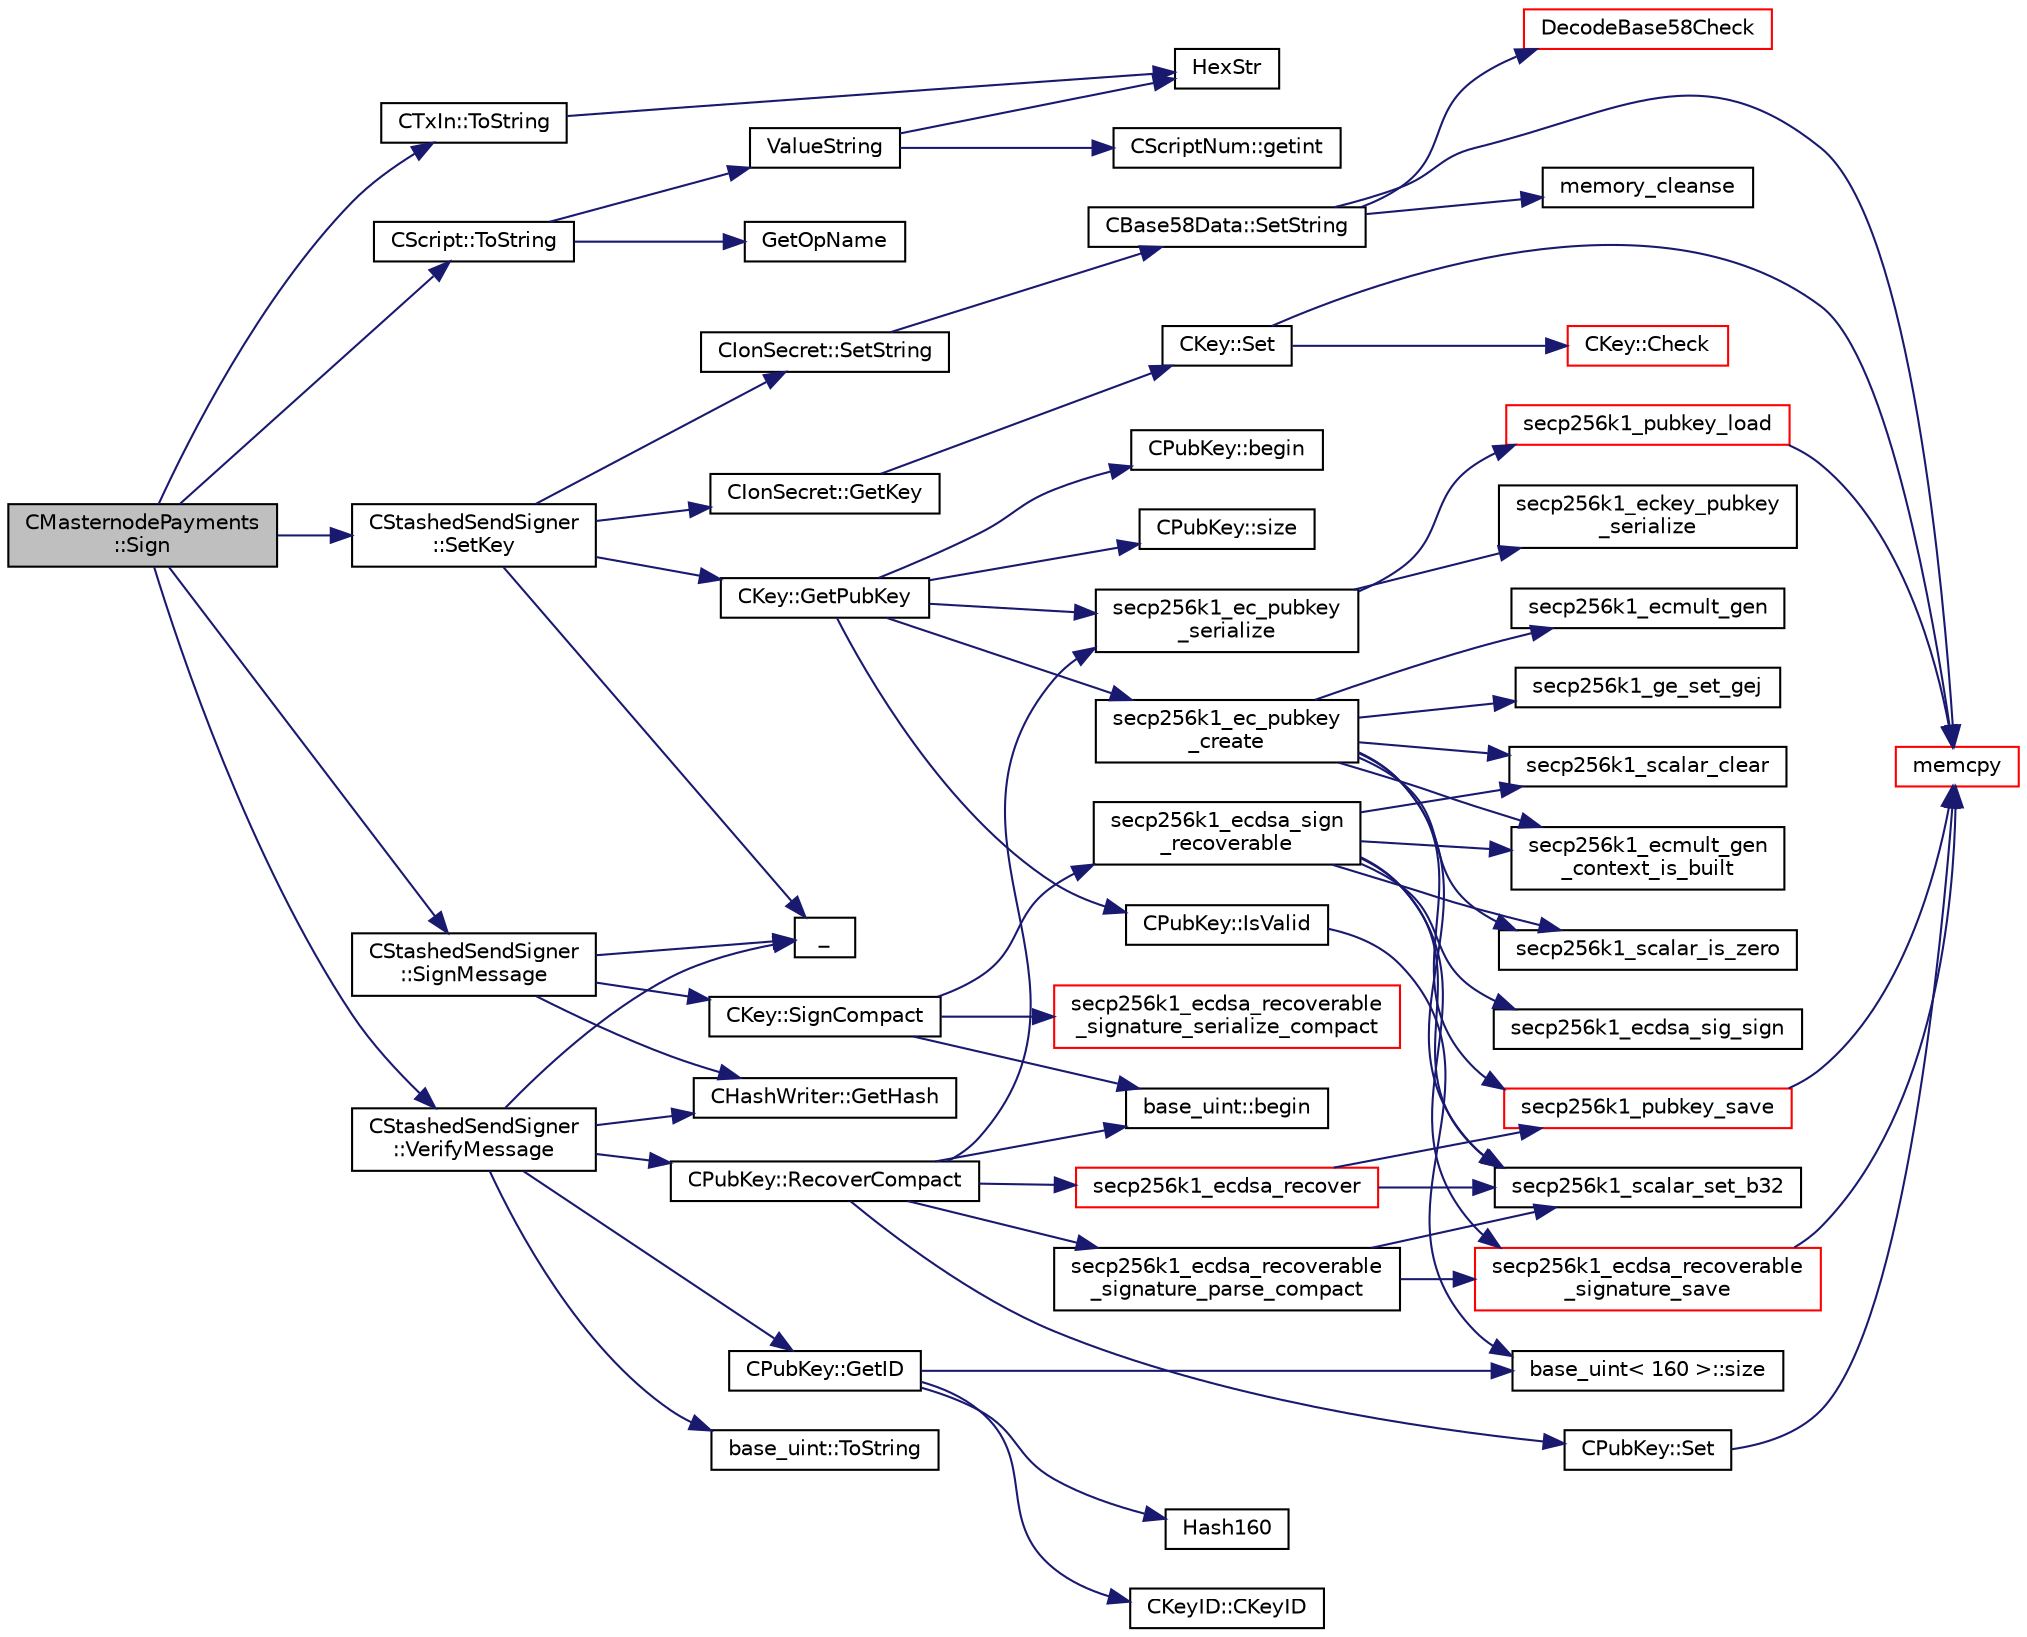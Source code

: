 digraph "CMasternodePayments::Sign"
{
  edge [fontname="Helvetica",fontsize="10",labelfontname="Helvetica",labelfontsize="10"];
  node [fontname="Helvetica",fontsize="10",shape=record];
  rankdir="LR";
  Node887 [label="CMasternodePayments\l::Sign",height=0.2,width=0.4,color="black", fillcolor="grey75", style="filled", fontcolor="black"];
  Node887 -> Node888 [color="midnightblue",fontsize="10",style="solid",fontname="Helvetica"];
  Node888 [label="CTxIn::ToString",height=0.2,width=0.4,color="black", fillcolor="white", style="filled",URL="$de/da8/class_c_tx_in.html#a9f3dcba8a979ca7007448f8ad1d3c4c1"];
  Node888 -> Node889 [color="midnightblue",fontsize="10",style="solid",fontname="Helvetica"];
  Node889 [label="HexStr",height=0.2,width=0.4,color="black", fillcolor="white", style="filled",URL="$d8/d3c/util_8h.html#ace13a819ca4e98c22847d26b3b357e75"];
  Node887 -> Node890 [color="midnightblue",fontsize="10",style="solid",fontname="Helvetica"];
  Node890 [label="CScript::ToString",height=0.2,width=0.4,color="black", fillcolor="white", style="filled",URL="$d9/d4b/class_c_script.html#a75ea7216fa3b083fe7efffe72704c3b7"];
  Node890 -> Node891 [color="midnightblue",fontsize="10",style="solid",fontname="Helvetica"];
  Node891 [label="ValueString",height=0.2,width=0.4,color="black", fillcolor="white", style="filled",URL="$dd/d0f/script_8cpp.html#ab545c0a3638ba9151370e91fac78f48d"];
  Node891 -> Node892 [color="midnightblue",fontsize="10",style="solid",fontname="Helvetica"];
  Node892 [label="CScriptNum::getint",height=0.2,width=0.4,color="black", fillcolor="white", style="filled",URL="$d8/d95/class_c_script_num.html#ae205465ff5e3cfef3f2f6d29d3ee250d"];
  Node891 -> Node889 [color="midnightblue",fontsize="10",style="solid",fontname="Helvetica"];
  Node890 -> Node893 [color="midnightblue",fontsize="10",style="solid",fontname="Helvetica"];
  Node893 [label="GetOpName",height=0.2,width=0.4,color="black", fillcolor="white", style="filled",URL="$dd/d0f/script_8cpp.html#a573587022d52d3542eb6fbf5a1190489"];
  Node887 -> Node894 [color="midnightblue",fontsize="10",style="solid",fontname="Helvetica"];
  Node894 [label="CStashedSendSigner\l::SetKey",height=0.2,width=0.4,color="black", fillcolor="white", style="filled",URL="$da/d0a/class_c_stashed_send_signer.html#a706eb86a74431f151080cb9e466fe6ce",tooltip="Set the private/public key values, returns true if successful. "];
  Node894 -> Node895 [color="midnightblue",fontsize="10",style="solid",fontname="Helvetica"];
  Node895 [label="CIonSecret::SetString",height=0.2,width=0.4,color="black", fillcolor="white", style="filled",URL="$d3/d88/class_c_ion_secret.html#a0b279b6a41b2992fae7d3f70f7977f1c"];
  Node895 -> Node896 [color="midnightblue",fontsize="10",style="solid",fontname="Helvetica"];
  Node896 [label="CBase58Data::SetString",height=0.2,width=0.4,color="black", fillcolor="white", style="filled",URL="$d2/d08/class_c_base58_data.html#a250fa3bc97d03c7d87de5485c8b49b57"];
  Node896 -> Node897 [color="midnightblue",fontsize="10",style="solid",fontname="Helvetica"];
  Node897 [label="DecodeBase58Check",height=0.2,width=0.4,color="red", fillcolor="white", style="filled",URL="$db/d9c/base58_8cpp.html#ae2dc7ad63e243509e0871ec4a5890678",tooltip="Decode a base58-encoded string (psz) that includes a checksum into a byte vector (vchRet), return true if decoding is successful. "];
  Node896 -> Node901 [color="midnightblue",fontsize="10",style="solid",fontname="Helvetica"];
  Node901 [label="memcpy",height=0.2,width=0.4,color="red", fillcolor="white", style="filled",URL="$d5/d9f/glibc__compat_8cpp.html#a0f46826ab0466591e136db24394923cf"];
  Node896 -> Node904 [color="midnightblue",fontsize="10",style="solid",fontname="Helvetica"];
  Node904 [label="memory_cleanse",height=0.2,width=0.4,color="black", fillcolor="white", style="filled",URL="$da/d37/cleanse_8cpp.html#a5a4afb85dd16ecc1f6019c782db78663"];
  Node894 -> Node905 [color="midnightblue",fontsize="10",style="solid",fontname="Helvetica"];
  Node905 [label="_",height=0.2,width=0.4,color="black", fillcolor="white", style="filled",URL="$d9/d6d/ui__interface_8h.html#aad133bb6103b53cebf03fd01e2f11ba1",tooltip="Translation function: Call Translate signal on UI interface, which returns a boost::optional result..."];
  Node894 -> Node906 [color="midnightblue",fontsize="10",style="solid",fontname="Helvetica"];
  Node906 [label="CIonSecret::GetKey",height=0.2,width=0.4,color="black", fillcolor="white", style="filled",URL="$d3/d88/class_c_ion_secret.html#a5220650629f8d852bd6cffeec00df235"];
  Node906 -> Node907 [color="midnightblue",fontsize="10",style="solid",fontname="Helvetica"];
  Node907 [label="CKey::Set",height=0.2,width=0.4,color="black", fillcolor="white", style="filled",URL="$d2/d63/class_c_key.html#aaa13d5f08456bba094210c5eeabf64c8"];
  Node907 -> Node908 [color="midnightblue",fontsize="10",style="solid",fontname="Helvetica"];
  Node908 [label="CKey::Check",height=0.2,width=0.4,color="red", fillcolor="white", style="filled",URL="$d2/d63/class_c_key.html#acec869bc75fa8f4d619ab025d367a97c"];
  Node907 -> Node901 [color="midnightblue",fontsize="10",style="solid",fontname="Helvetica"];
  Node894 -> Node913 [color="midnightblue",fontsize="10",style="solid",fontname="Helvetica"];
  Node913 [label="CKey::GetPubKey",height=0.2,width=0.4,color="black", fillcolor="white", style="filled",URL="$d2/d63/class_c_key.html#aa1085c59603a62db6ec776300f250337"];
  Node913 -> Node914 [color="midnightblue",fontsize="10",style="solid",fontname="Helvetica"];
  Node914 [label="secp256k1_ec_pubkey\l_create",height=0.2,width=0.4,color="black", fillcolor="white", style="filled",URL="$d7/dd3/secp256k1_8h.html#a7438071aa8a6dc4697abe4f4659f2161",tooltip="Compute the public key for a secret key. "];
  Node914 -> Node915 [color="midnightblue",fontsize="10",style="solid",fontname="Helvetica"];
  Node915 [label="secp256k1_ecmult_gen\l_context_is_built",height=0.2,width=0.4,color="black", fillcolor="white", style="filled",URL="$d6/d76/ecmult__gen_8h.html#a9a40662d6ed2cbab43dbddc25f570f97"];
  Node914 -> Node910 [color="midnightblue",fontsize="10",style="solid",fontname="Helvetica"];
  Node910 [label="secp256k1_scalar_set_b32",height=0.2,width=0.4,color="black", fillcolor="white", style="filled",URL="$db/d94/scalar_8h.html#a25cc2d45ae1d1765d07c3313cdf46fa0",tooltip="Set a scalar from a big endian byte array. "];
  Node914 -> Node911 [color="midnightblue",fontsize="10",style="solid",fontname="Helvetica"];
  Node911 [label="secp256k1_scalar_is_zero",height=0.2,width=0.4,color="black", fillcolor="white", style="filled",URL="$db/d94/scalar_8h.html#a3f0ac84fe49a1c1f51212582a2c149d4",tooltip="Check whether a scalar equals zero. "];
  Node914 -> Node916 [color="midnightblue",fontsize="10",style="solid",fontname="Helvetica"];
  Node916 [label="secp256k1_ecmult_gen",height=0.2,width=0.4,color="black", fillcolor="white", style="filled",URL="$d6/d76/ecmult__gen_8h.html#a5ed744c720cbb0a397c8d4c42c637f24",tooltip="Multiply with the generator: R = a*G. "];
  Node914 -> Node917 [color="midnightblue",fontsize="10",style="solid",fontname="Helvetica"];
  Node917 [label="secp256k1_ge_set_gej",height=0.2,width=0.4,color="black", fillcolor="white", style="filled",URL="$d9/dd1/group_8h.html#aa511eebf8cd7419763f06555ed4fb62d",tooltip="Set a group element equal to another which is given in jacobian coordinates. "];
  Node914 -> Node918 [color="midnightblue",fontsize="10",style="solid",fontname="Helvetica"];
  Node918 [label="secp256k1_pubkey_save",height=0.2,width=0.4,color="red", fillcolor="white", style="filled",URL="$d1/d8c/secp256k1_8c.html#aa061c9c5c861017bef990e5c4653e0f4"];
  Node918 -> Node901 [color="midnightblue",fontsize="10",style="solid",fontname="Helvetica"];
  Node914 -> Node912 [color="midnightblue",fontsize="10",style="solid",fontname="Helvetica"];
  Node912 [label="secp256k1_scalar_clear",height=0.2,width=0.4,color="black", fillcolor="white", style="filled",URL="$db/d94/scalar_8h.html#ad8fb9bc2a828903963bf37806d8edd11",tooltip="Clear a scalar to prevent the leak of sensitive data. "];
  Node913 -> Node923 [color="midnightblue",fontsize="10",style="solid",fontname="Helvetica"];
  Node923 [label="secp256k1_ec_pubkey\l_serialize",height=0.2,width=0.4,color="black", fillcolor="white", style="filled",URL="$d7/dd3/secp256k1_8h.html#a34977bf00322e510e881160c421836d7",tooltip="Serialize a pubkey object into a serialized byte sequence. "];
  Node923 -> Node924 [color="midnightblue",fontsize="10",style="solid",fontname="Helvetica"];
  Node924 [label="secp256k1_pubkey_load",height=0.2,width=0.4,color="red", fillcolor="white", style="filled",URL="$d1/d8c/secp256k1_8c.html#a9966ec041e71010d1593ae2211ffb843"];
  Node924 -> Node901 [color="midnightblue",fontsize="10",style="solid",fontname="Helvetica"];
  Node923 -> Node929 [color="midnightblue",fontsize="10",style="solid",fontname="Helvetica"];
  Node929 [label="secp256k1_eckey_pubkey\l_serialize",height=0.2,width=0.4,color="black", fillcolor="white", style="filled",URL="$da/dff/eckey_8h.html#ae1f52342d70928f16c8e606da59e6aa6"];
  Node913 -> Node930 [color="midnightblue",fontsize="10",style="solid",fontname="Helvetica"];
  Node930 [label="CPubKey::begin",height=0.2,width=0.4,color="black", fillcolor="white", style="filled",URL="$da/d4e/class_c_pub_key.html#a859ab9909d68092d6d4fc739237ab358"];
  Node913 -> Node931 [color="midnightblue",fontsize="10",style="solid",fontname="Helvetica"];
  Node931 [label="CPubKey::size",height=0.2,width=0.4,color="black", fillcolor="white", style="filled",URL="$da/d4e/class_c_pub_key.html#a6bb28fcf0a5f799c69f5b7269363b309"];
  Node913 -> Node932 [color="midnightblue",fontsize="10",style="solid",fontname="Helvetica"];
  Node932 [label="CPubKey::IsValid",height=0.2,width=0.4,color="black", fillcolor="white", style="filled",URL="$da/d4e/class_c_pub_key.html#a4fa94293cf8577fd039b9a133f6c7f30"];
  Node932 -> Node933 [color="midnightblue",fontsize="10",style="solid",fontname="Helvetica"];
  Node933 [label="base_uint\< 160 \>::size",height=0.2,width=0.4,color="black", fillcolor="white", style="filled",URL="$da/df7/classbase__uint.html#a1f49b034e686269601ea89b0319b8004"];
  Node887 -> Node934 [color="midnightblue",fontsize="10",style="solid",fontname="Helvetica"];
  Node934 [label="CStashedSendSigner\l::SignMessage",height=0.2,width=0.4,color="black", fillcolor="white", style="filled",URL="$da/d0a/class_c_stashed_send_signer.html#a3a9275044c94eabef7ed9c2fdf35d2f6",tooltip="Sign the message, returns true if successful. "];
  Node934 -> Node935 [color="midnightblue",fontsize="10",style="solid",fontname="Helvetica"];
  Node935 [label="CKey::SignCompact",height=0.2,width=0.4,color="black", fillcolor="white", style="filled",URL="$d2/d63/class_c_key.html#afe77d80889aa68e92e6882e75424cfb8"];
  Node935 -> Node936 [color="midnightblue",fontsize="10",style="solid",fontname="Helvetica"];
  Node936 [label="secp256k1_ecdsa_sign\l_recoverable",height=0.2,width=0.4,color="black", fillcolor="white", style="filled",URL="$d9/d84/secp256k1__recovery_8h.html#a1b1f4423a232f681e90e5f9d28f3d148",tooltip="Create a recoverable ECDSA signature. "];
  Node936 -> Node915 [color="midnightblue",fontsize="10",style="solid",fontname="Helvetica"];
  Node936 -> Node910 [color="midnightblue",fontsize="10",style="solid",fontname="Helvetica"];
  Node936 -> Node911 [color="midnightblue",fontsize="10",style="solid",fontname="Helvetica"];
  Node936 -> Node937 [color="midnightblue",fontsize="10",style="solid",fontname="Helvetica"];
  Node937 [label="secp256k1_ecdsa_sig_sign",height=0.2,width=0.4,color="black", fillcolor="white", style="filled",URL="$d5/d5d/ecdsa_8h.html#a5bf6905e00ae8571465a52e3165c6e6e"];
  Node936 -> Node912 [color="midnightblue",fontsize="10",style="solid",fontname="Helvetica"];
  Node936 -> Node938 [color="midnightblue",fontsize="10",style="solid",fontname="Helvetica"];
  Node938 [label="secp256k1_ecdsa_recoverable\l_signature_save",height=0.2,width=0.4,color="red", fillcolor="white", style="filled",URL="$d6/d5d/recovery_2main__impl_8h.html#a58a8a03b17aeb5cb4daf2940a58663b9"];
  Node938 -> Node901 [color="midnightblue",fontsize="10",style="solid",fontname="Helvetica"];
  Node935 -> Node940 [color="midnightblue",fontsize="10",style="solid",fontname="Helvetica"];
  Node940 [label="base_uint::begin",height=0.2,width=0.4,color="black", fillcolor="white", style="filled",URL="$da/df7/classbase__uint.html#aaa32054bf4e8fbb31d54a75f6065174d"];
  Node935 -> Node941 [color="midnightblue",fontsize="10",style="solid",fontname="Helvetica"];
  Node941 [label="secp256k1_ecdsa_recoverable\l_signature_serialize_compact",height=0.2,width=0.4,color="red", fillcolor="white", style="filled",URL="$d9/d84/secp256k1__recovery_8h.html#a12f08c89ceb61949c6a4ec6eb2511185",tooltip="Serialize an ECDSA signature in compact format (64 bytes + recovery id). "];
  Node934 -> Node943 [color="midnightblue",fontsize="10",style="solid",fontname="Helvetica"];
  Node943 [label="CHashWriter::GetHash",height=0.2,width=0.4,color="black", fillcolor="white", style="filled",URL="$d2/def/class_c_hash_writer.html#ae94a937211502eabf19477630090093a"];
  Node934 -> Node905 [color="midnightblue",fontsize="10",style="solid",fontname="Helvetica"];
  Node887 -> Node944 [color="midnightblue",fontsize="10",style="solid",fontname="Helvetica"];
  Node944 [label="CStashedSendSigner\l::VerifyMessage",height=0.2,width=0.4,color="black", fillcolor="white", style="filled",URL="$da/d0a/class_c_stashed_send_signer.html#a917e4eb567f2005a73ef59bafcf46bd4",tooltip="Verify the message, returns true if succcessful. "];
  Node944 -> Node945 [color="midnightblue",fontsize="10",style="solid",fontname="Helvetica"];
  Node945 [label="CPubKey::RecoverCompact",height=0.2,width=0.4,color="black", fillcolor="white", style="filled",URL="$da/d4e/class_c_pub_key.html#a169505e735a02db385486b0affeb565c"];
  Node945 -> Node946 [color="midnightblue",fontsize="10",style="solid",fontname="Helvetica"];
  Node946 [label="secp256k1_ecdsa_recoverable\l_signature_parse_compact",height=0.2,width=0.4,color="black", fillcolor="white", style="filled",URL="$d9/d84/secp256k1__recovery_8h.html#a6699b45dc75be70f028ac7d8ffaba46e",tooltip="Parse a compact ECDSA signature (64 bytes + recovery id). "];
  Node946 -> Node910 [color="midnightblue",fontsize="10",style="solid",fontname="Helvetica"];
  Node946 -> Node938 [color="midnightblue",fontsize="10",style="solid",fontname="Helvetica"];
  Node945 -> Node947 [color="midnightblue",fontsize="10",style="solid",fontname="Helvetica"];
  Node947 [label="secp256k1_ecdsa_recover",height=0.2,width=0.4,color="red", fillcolor="white", style="filled",URL="$d9/d84/secp256k1__recovery_8h.html#a7e156c6f4be24b07f4a563210dcb1a2e",tooltip="Recover an ECDSA public key from a signature. "];
  Node947 -> Node910 [color="midnightblue",fontsize="10",style="solid",fontname="Helvetica"];
  Node947 -> Node918 [color="midnightblue",fontsize="10",style="solid",fontname="Helvetica"];
  Node945 -> Node940 [color="midnightblue",fontsize="10",style="solid",fontname="Helvetica"];
  Node945 -> Node923 [color="midnightblue",fontsize="10",style="solid",fontname="Helvetica"];
  Node945 -> Node964 [color="midnightblue",fontsize="10",style="solid",fontname="Helvetica"];
  Node964 [label="CPubKey::Set",height=0.2,width=0.4,color="black", fillcolor="white", style="filled",URL="$da/d4e/class_c_pub_key.html#af59bc1d3be119c1f8b49d3c1e2c0797b"];
  Node964 -> Node901 [color="midnightblue",fontsize="10",style="solid",fontname="Helvetica"];
  Node944 -> Node943 [color="midnightblue",fontsize="10",style="solid",fontname="Helvetica"];
  Node944 -> Node905 [color="midnightblue",fontsize="10",style="solid",fontname="Helvetica"];
  Node944 -> Node965 [color="midnightblue",fontsize="10",style="solid",fontname="Helvetica"];
  Node965 [label="CPubKey::GetID",height=0.2,width=0.4,color="black", fillcolor="white", style="filled",URL="$da/d4e/class_c_pub_key.html#a2675f7e6f72eff68e7a5227289feb021"];
  Node965 -> Node966 [color="midnightblue",fontsize="10",style="solid",fontname="Helvetica"];
  Node966 [label="CKeyID::CKeyID",height=0.2,width=0.4,color="black", fillcolor="white", style="filled",URL="$dd/d88/class_c_key_i_d.html#a01dbd3c37820a2ffe89d106c6a7cf53d"];
  Node965 -> Node967 [color="midnightblue",fontsize="10",style="solid",fontname="Helvetica"];
  Node967 [label="Hash160",height=0.2,width=0.4,color="black", fillcolor="white", style="filled",URL="$db/dfb/hash_8h.html#a4490f70ddae16e9e48460a0416a48a6b"];
  Node965 -> Node933 [color="midnightblue",fontsize="10",style="solid",fontname="Helvetica"];
  Node944 -> Node968 [color="midnightblue",fontsize="10",style="solid",fontname="Helvetica"];
  Node968 [label="base_uint::ToString",height=0.2,width=0.4,color="black", fillcolor="white", style="filled",URL="$da/df7/classbase__uint.html#acccba4d9d51a0c36261718ca0cbb293b"];
}
